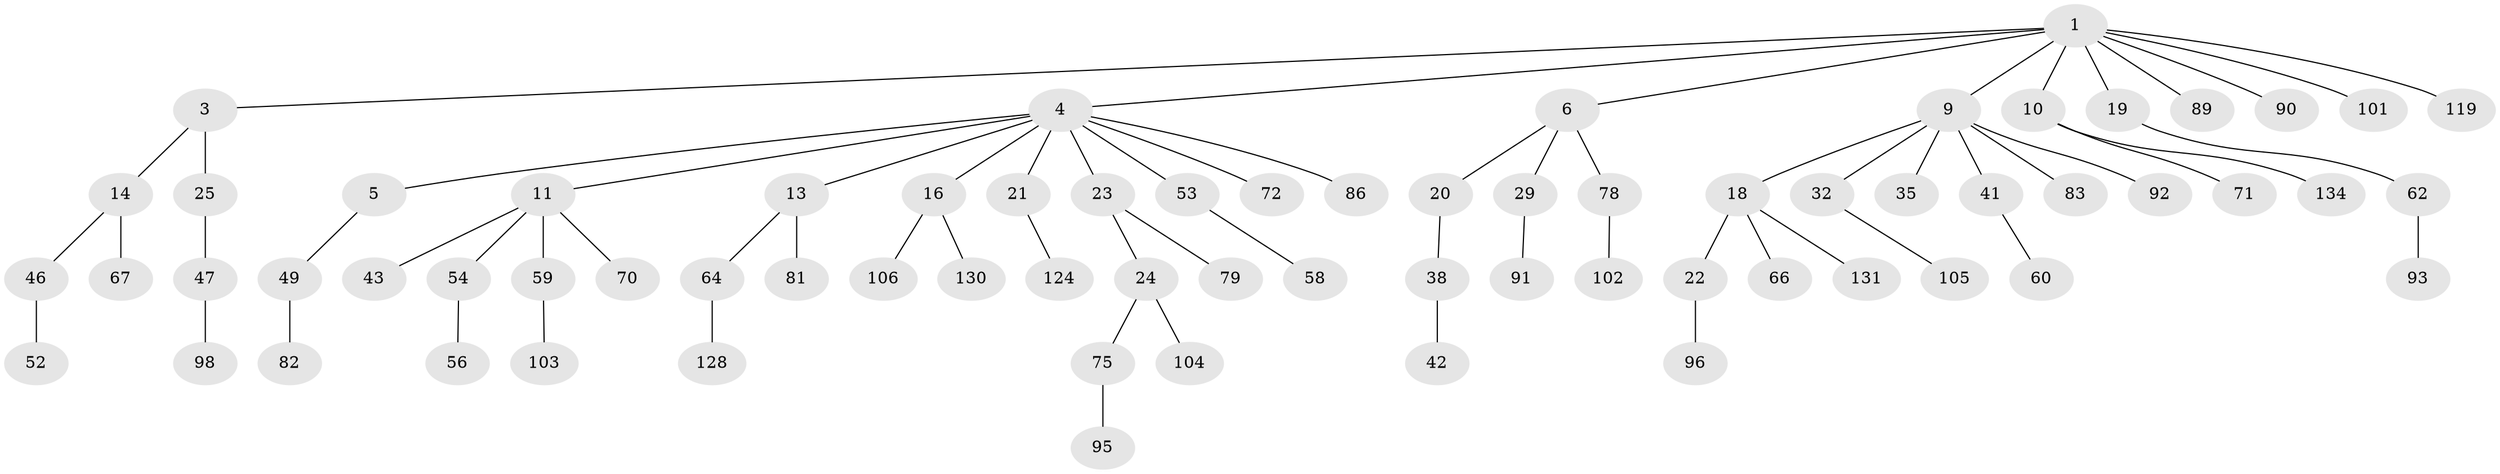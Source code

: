 // original degree distribution, {6: 0.02142857142857143, 4: 0.1, 7: 0.014285714285714285, 1: 0.4928571428571429, 5: 0.007142857142857143, 3: 0.1, 2: 0.2642857142857143}
// Generated by graph-tools (version 1.1) at 2025/19/03/04/25 18:19:05]
// undirected, 70 vertices, 69 edges
graph export_dot {
graph [start="1"]
  node [color=gray90,style=filled];
  1 [super="+2"];
  3 [super="+48"];
  4 [super="+8"];
  5 [super="+30+7"];
  6 [super="+15+33+87"];
  9 [super="+45+12+107+125"];
  10 [super="+26+37+57"];
  11 [super="+84+31+17+28"];
  13 [super="+51"];
  14;
  16;
  18;
  19 [super="+36"];
  20;
  21;
  22 [super="+40+100"];
  23;
  24 [super="+73"];
  25;
  29 [super="+77+94"];
  32 [super="+117+39+61"];
  35;
  38;
  41;
  42 [super="+63"];
  43;
  46;
  47;
  49 [super="+80"];
  52 [super="+68"];
  53 [super="+55"];
  54;
  56;
  58 [super="+76"];
  59 [super="+74+120"];
  60;
  62;
  64 [super="+69"];
  66;
  67;
  70;
  71 [super="+127"];
  72 [super="+88"];
  75;
  78;
  79 [super="+110"];
  81;
  82;
  83;
  86;
  89 [super="+139"];
  90 [super="+97"];
  91 [super="+99"];
  92;
  93;
  95 [super="+116"];
  96;
  98;
  101;
  102;
  103;
  104;
  105 [super="+129+126"];
  106 [super="+113"];
  119;
  124;
  128;
  130;
  131;
  134;
  1 -- 4;
  1 -- 6;
  1 -- 9;
  1 -- 90;
  1 -- 101;
  1 -- 3;
  1 -- 19;
  1 -- 119;
  1 -- 89;
  1 -- 10;
  3 -- 14;
  3 -- 25;
  4 -- 5;
  4 -- 13;
  4 -- 16;
  4 -- 53;
  4 -- 72;
  4 -- 21;
  4 -- 86;
  4 -- 23;
  4 -- 11;
  5 -- 49;
  6 -- 78;
  6 -- 20;
  6 -- 29;
  9 -- 18;
  9 -- 35;
  9 -- 32;
  9 -- 83;
  9 -- 92;
  9 -- 41;
  10 -- 134;
  10 -- 71;
  11 -- 59;
  11 -- 54;
  11 -- 43;
  11 -- 70;
  13 -- 64;
  13 -- 81;
  14 -- 46;
  14 -- 67;
  16 -- 106;
  16 -- 130;
  18 -- 22;
  18 -- 66;
  18 -- 131;
  19 -- 62;
  20 -- 38;
  21 -- 124;
  22 -- 96;
  23 -- 24;
  23 -- 79;
  24 -- 75;
  24 -- 104;
  25 -- 47;
  29 -- 91;
  32 -- 105;
  38 -- 42;
  41 -- 60;
  46 -- 52;
  47 -- 98;
  49 -- 82;
  53 -- 58;
  54 -- 56;
  59 -- 103;
  62 -- 93;
  64 -- 128;
  75 -- 95;
  78 -- 102;
}
